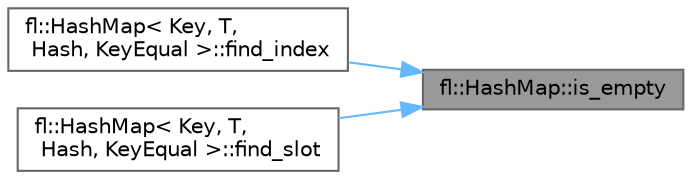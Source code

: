 digraph "fl::HashMap::is_empty"
{
 // INTERACTIVE_SVG=YES
 // LATEX_PDF_SIZE
  bgcolor="transparent";
  edge [fontname=Helvetica,fontsize=10,labelfontname=Helvetica,labelfontsize=10];
  node [fontname=Helvetica,fontsize=10,shape=box,height=0.2,width=0.4];
  rankdir="RL";
  Node1 [id="Node000001",label="fl::HashMap::is_empty",height=0.2,width=0.4,color="gray40", fillcolor="grey60", style="filled", fontcolor="black",tooltip=" "];
  Node1 -> Node2 [id="edge1_Node000001_Node000002",dir="back",color="steelblue1",style="solid",tooltip=" "];
  Node2 [id="Node000002",label="fl::HashMap\< Key, T,\l Hash, KeyEqual \>::find_index",height=0.2,width=0.4,color="grey40", fillcolor="white", style="filled",URL="$dc/de6/classfl_1_1_hash_map_a51ef7572f5b4d1951430186cf9878b33.html#a51ef7572f5b4d1951430186cf9878b33",tooltip=" "];
  Node1 -> Node3 [id="edge2_Node000001_Node000003",dir="back",color="steelblue1",style="solid",tooltip=" "];
  Node3 [id="Node000003",label="fl::HashMap\< Key, T,\l Hash, KeyEqual \>::find_slot",height=0.2,width=0.4,color="grey40", fillcolor="white", style="filled",URL="$dc/de6/classfl_1_1_hash_map_ab00b15992503a3bad57fd9cf292a3378.html#ab00b15992503a3bad57fd9cf292a3378",tooltip=" "];
}

